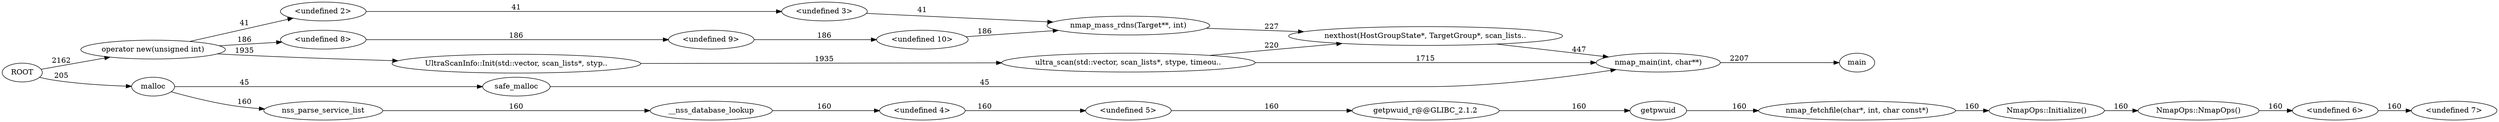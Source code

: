 digraph Leak_DefinitelyLost {
rankdir=LR
ROOT
"operator new(unsigned int)"
"<undefined 2>"
"<undefined 3>"
"nmap_mass_rdns(Target**, int)"
"nexthost(HostGroupState*, TargetGroup*, scan_lists.."
"nmap_main(int, char**)"
"main"
"malloc"
"safe_malloc"
"nss_parse_service_list"
"__nss_database_lookup"
"<undefined 4>"
"<undefined 5>"
"getpwuid_r@@GLIBC_2.1.2"
"getpwuid"
"nmap_fetchfile(char*, int, char const*)"
"NmapOps::Initialize()"
"NmapOps::NmapOps()"
"<undefined 6>"
"<undefined 7>"
"<undefined 8>"
"<undefined 9>"
"<undefined 10>"
"UltraScanInfo::Init(std::vector, scan_lists*, styp.."
"ultra_scan(std::vector, scan_lists*, stype, timeou.."
ROOT -> "operator new(unsigned int)" [label=2162]
"operator new(unsigned int)" -> "<undefined 2>" [label=41]
"<undefined 2>" -> "<undefined 3>" [label=41]
"<undefined 3>" -> "nmap_mass_rdns(Target**, int)" [label=41]
"nmap_mass_rdns(Target**, int)" -> "nexthost(HostGroupState*, TargetGroup*, scan_lists.." [label=227]
"nexthost(HostGroupState*, TargetGroup*, scan_lists.." -> "nmap_main(int, char**)" [label=447]
"nmap_main(int, char**)" -> "main" [label=2207]
ROOT -> "malloc" [label=205]
"malloc" -> "safe_malloc" [label=45]
"safe_malloc" -> "nmap_main(int, char**)" [label=45]
"malloc" -> "nss_parse_service_list" [label=160]
"nss_parse_service_list" -> "__nss_database_lookup" [label=160]
"__nss_database_lookup" -> "<undefined 4>" [label=160]
"<undefined 4>" -> "<undefined 5>" [label=160]
"<undefined 5>" -> "getpwuid_r@@GLIBC_2.1.2" [label=160]
"getpwuid_r@@GLIBC_2.1.2" -> "getpwuid" [label=160]
"getpwuid" -> "nmap_fetchfile(char*, int, char const*)" [label=160]
"nmap_fetchfile(char*, int, char const*)" -> "NmapOps::Initialize()" [label=160]
"NmapOps::Initialize()" -> "NmapOps::NmapOps()" [label=160]
"NmapOps::NmapOps()" -> "<undefined 6>" [label=160]
"<undefined 6>" -> "<undefined 7>" [label=160]
"operator new(unsigned int)" -> "<undefined 8>" [label=186]
"<undefined 8>" -> "<undefined 9>" [label=186]
"<undefined 9>" -> "<undefined 10>" [label=186]
"<undefined 10>" -> "nmap_mass_rdns(Target**, int)" [label=186]
"operator new(unsigned int)" -> "UltraScanInfo::Init(std::vector, scan_lists*, styp.." [label=1935]
"UltraScanInfo::Init(std::vector, scan_lists*, styp.." -> "ultra_scan(std::vector, scan_lists*, stype, timeou.." [label=1935]
"ultra_scan(std::vector, scan_lists*, stype, timeou.." -> "nexthost(HostGroupState*, TargetGroup*, scan_lists.." [label=220]
"ultra_scan(std::vector, scan_lists*, stype, timeou.." -> "nmap_main(int, char**)" [label=1715]
}
